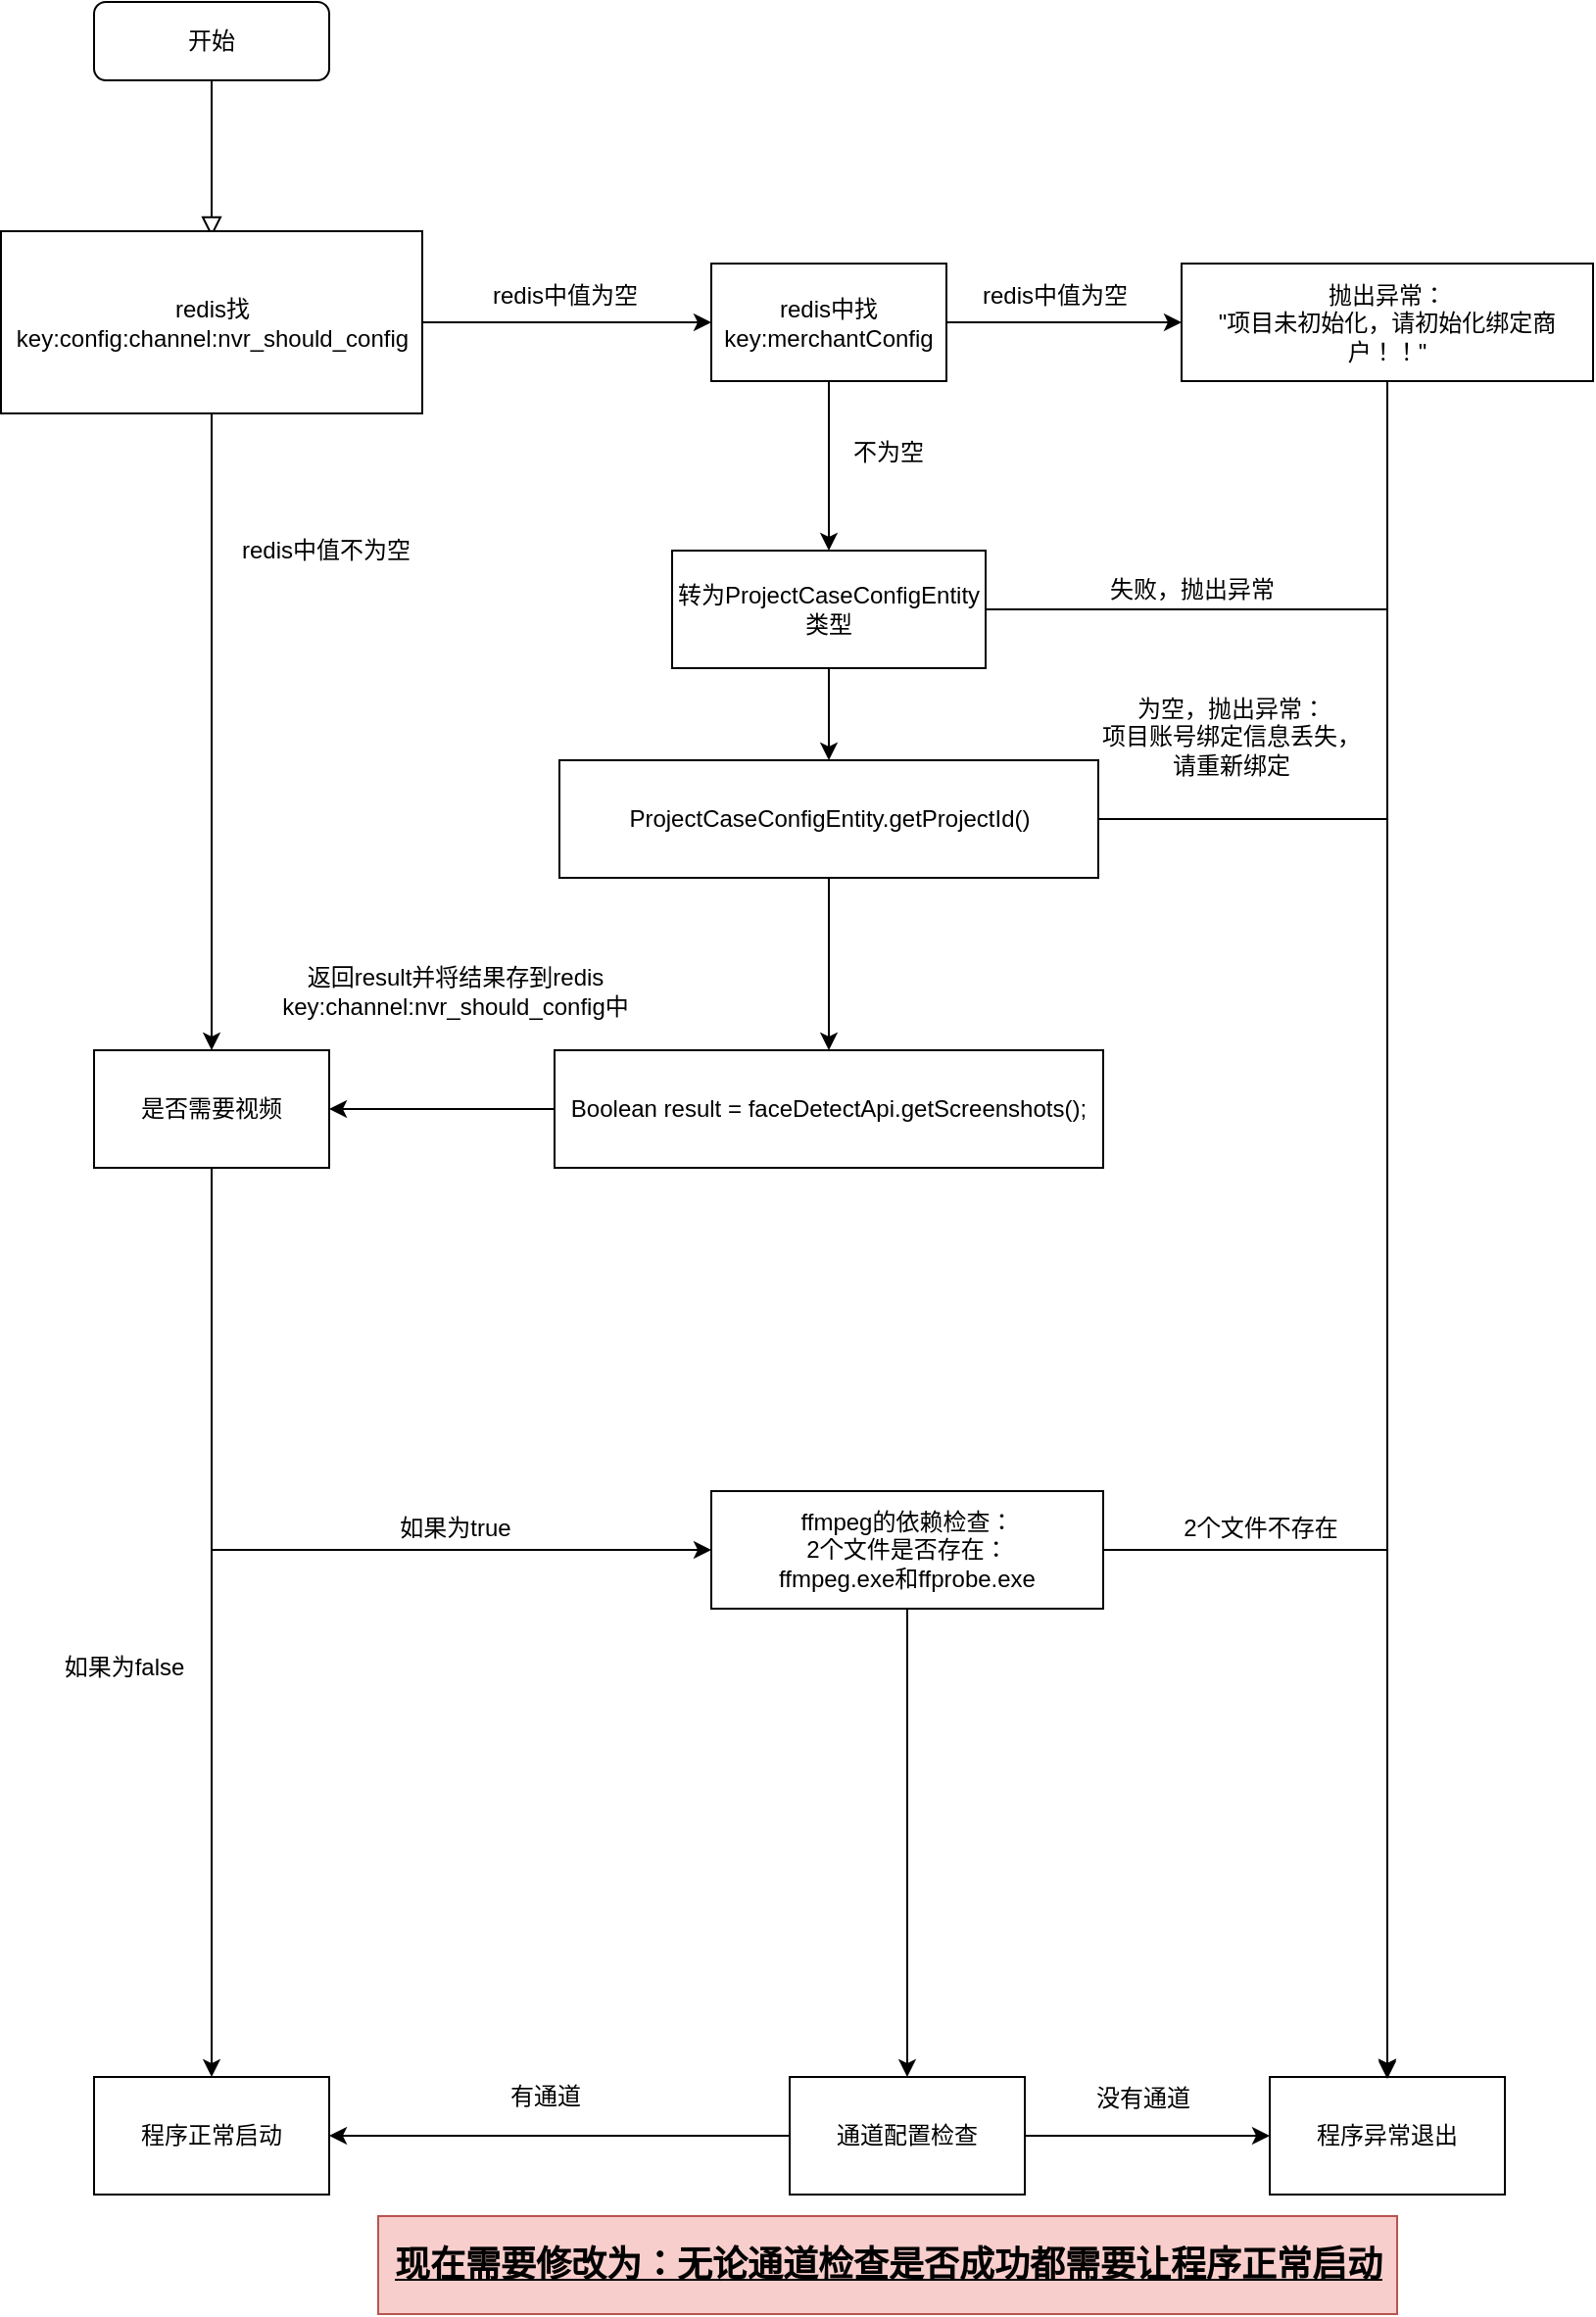 <mxfile version="13.3.1" type="github">
  <diagram id="C5RBs43oDa-KdzZeNtuy" name="Page-1">
    <mxGraphModel dx="1422" dy="882" grid="1" gridSize="10" guides="1" tooltips="1" connect="1" arrows="1" fold="1" page="1" pageScale="1" pageWidth="827" pageHeight="1169" math="0" shadow="0">
      <root>
        <mxCell id="WIyWlLk6GJQsqaUBKTNV-0" />
        <mxCell id="WIyWlLk6GJQsqaUBKTNV-1" parent="WIyWlLk6GJQsqaUBKTNV-0" />
        <mxCell id="WIyWlLk6GJQsqaUBKTNV-2" value="" style="rounded=0;html=1;jettySize=auto;orthogonalLoop=1;fontSize=11;endArrow=block;endFill=0;endSize=8;strokeWidth=1;shadow=0;labelBackgroundColor=none;edgeStyle=orthogonalEdgeStyle;" parent="WIyWlLk6GJQsqaUBKTNV-1" source="WIyWlLk6GJQsqaUBKTNV-3" edge="1">
          <mxGeometry relative="1" as="geometry">
            <mxPoint x="195" y="170" as="targetPoint" />
          </mxGeometry>
        </mxCell>
        <mxCell id="WIyWlLk6GJQsqaUBKTNV-3" value="开始" style="rounded=1;whiteSpace=wrap;html=1;fontSize=12;glass=0;strokeWidth=1;shadow=0;" parent="WIyWlLk6GJQsqaUBKTNV-1" vertex="1">
          <mxGeometry x="135" y="50" width="120" height="40" as="geometry" />
        </mxCell>
        <mxCell id="8OcqR2B387YAhKKuT4QE-5" style="edgeStyle=orthogonalEdgeStyle;rounded=0;orthogonalLoop=1;jettySize=auto;html=1;exitX=1;exitY=0.5;exitDx=0;exitDy=0;entryX=0;entryY=0.5;entryDx=0;entryDy=0;" parent="WIyWlLk6GJQsqaUBKTNV-1" source="8OcqR2B387YAhKKuT4QE-9" target="8OcqR2B387YAhKKuT4QE-4" edge="1">
          <mxGeometry relative="1" as="geometry">
            <mxPoint x="323.75" y="225" as="sourcePoint" />
          </mxGeometry>
        </mxCell>
        <mxCell id="8OcqR2B387YAhKKuT4QE-12" style="edgeStyle=orthogonalEdgeStyle;rounded=0;orthogonalLoop=1;jettySize=auto;html=1;exitX=0.5;exitY=1;exitDx=0;exitDy=0;entryX=0.5;entryY=0;entryDx=0;entryDy=0;" parent="WIyWlLk6GJQsqaUBKTNV-1" source="8OcqR2B387YAhKKuT4QE-4" target="8OcqR2B387YAhKKuT4QE-8" edge="1">
          <mxGeometry relative="1" as="geometry" />
        </mxCell>
        <mxCell id="8OcqR2B387YAhKKuT4QE-15" style="edgeStyle=orthogonalEdgeStyle;rounded=0;orthogonalLoop=1;jettySize=auto;html=1;exitX=1;exitY=0.5;exitDx=0;exitDy=0;" parent="WIyWlLk6GJQsqaUBKTNV-1" source="8OcqR2B387YAhKKuT4QE-4" target="8OcqR2B387YAhKKuT4QE-14" edge="1">
          <mxGeometry relative="1" as="geometry" />
        </mxCell>
        <mxCell id="8OcqR2B387YAhKKuT4QE-4" value="redis中找&lt;br&gt;key:merchantConfig" style="rounded=0;whiteSpace=wrap;html=1;" parent="WIyWlLk6GJQsqaUBKTNV-1" vertex="1">
          <mxGeometry x="450" y="183.5" width="120" height="60" as="geometry" />
        </mxCell>
        <mxCell id="8OcqR2B387YAhKKuT4QE-6" value="redis中值为空" style="text;html=1;align=center;verticalAlign=middle;resizable=0;points=[];autosize=1;" parent="WIyWlLk6GJQsqaUBKTNV-1" vertex="1">
          <mxGeometry x="330" y="190" width="90" height="20" as="geometry" />
        </mxCell>
        <mxCell id="8OcqR2B387YAhKKuT4QE-20" style="edgeStyle=orthogonalEdgeStyle;rounded=0;orthogonalLoop=1;jettySize=auto;html=1;entryX=0.5;entryY=0;entryDx=0;entryDy=0;" parent="WIyWlLk6GJQsqaUBKTNV-1" source="8OcqR2B387YAhKKuT4QE-8" target="8OcqR2B387YAhKKuT4QE-17" edge="1">
          <mxGeometry relative="1" as="geometry">
            <Array as="points">
              <mxPoint x="795" y="360" />
            </Array>
          </mxGeometry>
        </mxCell>
        <mxCell id="8OcqR2B387YAhKKuT4QE-25" style="edgeStyle=orthogonalEdgeStyle;rounded=0;orthogonalLoop=1;jettySize=auto;html=1;exitX=0.5;exitY=1;exitDx=0;exitDy=0;entryX=0.5;entryY=0;entryDx=0;entryDy=0;" parent="WIyWlLk6GJQsqaUBKTNV-1" source="8OcqR2B387YAhKKuT4QE-8" target="8OcqR2B387YAhKKuT4QE-22" edge="1">
          <mxGeometry relative="1" as="geometry" />
        </mxCell>
        <mxCell id="8OcqR2B387YAhKKuT4QE-8" value="转为ProjectCaseConfigEntity类型" style="rounded=0;whiteSpace=wrap;html=1;" parent="WIyWlLk6GJQsqaUBKTNV-1" vertex="1">
          <mxGeometry x="430" y="330" width="160" height="60" as="geometry" />
        </mxCell>
        <mxCell id="8OcqR2B387YAhKKuT4QE-41" style="edgeStyle=orthogonalEdgeStyle;rounded=0;orthogonalLoop=1;jettySize=auto;html=1;" parent="WIyWlLk6GJQsqaUBKTNV-1" source="8OcqR2B387YAhKKuT4QE-9" target="8OcqR2B387YAhKKuT4QE-40" edge="1">
          <mxGeometry relative="1" as="geometry" />
        </mxCell>
        <mxCell id="8OcqR2B387YAhKKuT4QE-9" value="&lt;span&gt;redis找&lt;/span&gt;&lt;br&gt;&lt;span&gt;key:config:channel:nvr_should_config&lt;/span&gt;" style="rounded=0;whiteSpace=wrap;html=1;" parent="WIyWlLk6GJQsqaUBKTNV-1" vertex="1">
          <mxGeometry x="87.5" y="167" width="215" height="93" as="geometry" />
        </mxCell>
        <mxCell id="8OcqR2B387YAhKKuT4QE-13" value="不为空" style="text;html=1;align=center;verticalAlign=middle;resizable=0;points=[];autosize=1;" parent="WIyWlLk6GJQsqaUBKTNV-1" vertex="1">
          <mxGeometry x="515" y="270" width="50" height="20" as="geometry" />
        </mxCell>
        <mxCell id="8OcqR2B387YAhKKuT4QE-14" value="抛出异常：&lt;br&gt;&quot;项目未初始化，请初始化绑定商户！！&quot;" style="rounded=0;whiteSpace=wrap;html=1;" parent="WIyWlLk6GJQsqaUBKTNV-1" vertex="1">
          <mxGeometry x="690" y="183.5" width="210" height="60" as="geometry" />
        </mxCell>
        <mxCell id="8OcqR2B387YAhKKuT4QE-16" value="redis中值为空" style="text;html=1;align=center;verticalAlign=middle;resizable=0;points=[];autosize=1;" parent="WIyWlLk6GJQsqaUBKTNV-1" vertex="1">
          <mxGeometry x="580" y="190" width="90" height="20" as="geometry" />
        </mxCell>
        <mxCell id="8OcqR2B387YAhKKuT4QE-17" value="程序异常退出" style="rounded=0;whiteSpace=wrap;html=1;" parent="WIyWlLk6GJQsqaUBKTNV-1" vertex="1">
          <mxGeometry x="735" y="1109" width="120" height="60" as="geometry" />
        </mxCell>
        <mxCell id="8OcqR2B387YAhKKuT4QE-19" value="失败，抛出异常" style="text;html=1;align=center;verticalAlign=middle;resizable=0;points=[];autosize=1;" parent="WIyWlLk6GJQsqaUBKTNV-1" vertex="1">
          <mxGeometry x="645" y="340" width="100" height="20" as="geometry" />
        </mxCell>
        <mxCell id="8OcqR2B387YAhKKuT4QE-23" style="edgeStyle=orthogonalEdgeStyle;rounded=0;orthogonalLoop=1;jettySize=auto;html=1;entryX=0.5;entryY=0;entryDx=0;entryDy=0;" parent="WIyWlLk6GJQsqaUBKTNV-1" source="8OcqR2B387YAhKKuT4QE-22" target="8OcqR2B387YAhKKuT4QE-17" edge="1">
          <mxGeometry relative="1" as="geometry" />
        </mxCell>
        <mxCell id="8OcqR2B387YAhKKuT4QE-30" style="edgeStyle=orthogonalEdgeStyle;rounded=0;orthogonalLoop=1;jettySize=auto;html=1;exitX=0.5;exitY=1;exitDx=0;exitDy=0;entryX=0.5;entryY=0;entryDx=0;entryDy=0;" parent="WIyWlLk6GJQsqaUBKTNV-1" source="8OcqR2B387YAhKKuT4QE-22" target="8OcqR2B387YAhKKuT4QE-29" edge="1">
          <mxGeometry relative="1" as="geometry" />
        </mxCell>
        <mxCell id="8OcqR2B387YAhKKuT4QE-22" value="&lt;span&gt;ProjectCaseConfigEntity.getProjectId()&lt;/span&gt;" style="rounded=0;whiteSpace=wrap;html=1;" parent="WIyWlLk6GJQsqaUBKTNV-1" vertex="1">
          <mxGeometry x="372.5" y="437" width="275" height="60" as="geometry" />
        </mxCell>
        <mxCell id="8OcqR2B387YAhKKuT4QE-27" value="为空，抛出异常：&lt;br&gt;项目账号绑定信息丢失，&lt;br&gt;请重新绑定" style="text;html=1;align=center;verticalAlign=middle;resizable=0;points=[];autosize=1;" parent="WIyWlLk6GJQsqaUBKTNV-1" vertex="1">
          <mxGeometry x="640" y="400" width="150" height="50" as="geometry" />
        </mxCell>
        <mxCell id="8OcqR2B387YAhKKuT4QE-28" style="edgeStyle=orthogonalEdgeStyle;rounded=0;orthogonalLoop=1;jettySize=auto;html=1;" parent="WIyWlLk6GJQsqaUBKTNV-1" source="8OcqR2B387YAhKKuT4QE-14" edge="1">
          <mxGeometry relative="1" as="geometry">
            <mxPoint x="795" y="243.5" as="sourcePoint" />
            <mxPoint x="795" y="1110" as="targetPoint" />
          </mxGeometry>
        </mxCell>
        <mxCell id="8OcqR2B387YAhKKuT4QE-43" style="edgeStyle=orthogonalEdgeStyle;rounded=0;orthogonalLoop=1;jettySize=auto;html=1;entryX=1;entryY=0.5;entryDx=0;entryDy=0;" parent="WIyWlLk6GJQsqaUBKTNV-1" source="8OcqR2B387YAhKKuT4QE-29" target="8OcqR2B387YAhKKuT4QE-40" edge="1">
          <mxGeometry relative="1" as="geometry">
            <mxPoint x="260" y="585" as="targetPoint" />
          </mxGeometry>
        </mxCell>
        <mxCell id="8OcqR2B387YAhKKuT4QE-29" value="Boolean result = faceDetectApi.getScreenshots();" style="rounded=0;whiteSpace=wrap;html=1;" parent="WIyWlLk6GJQsqaUBKTNV-1" vertex="1">
          <mxGeometry x="370" y="585" width="280" height="60" as="geometry" />
        </mxCell>
        <mxCell id="8OcqR2B387YAhKKuT4QE-33" value="返回result并将结果存到redis&lt;br&gt;key:&lt;span&gt;channel:nvr_should_config中&lt;/span&gt;" style="text;html=1;align=center;verticalAlign=middle;resizable=0;points=[];autosize=1;" parent="WIyWlLk6GJQsqaUBKTNV-1" vertex="1">
          <mxGeometry x="224" y="540" width="190" height="30" as="geometry" />
        </mxCell>
        <mxCell id="8OcqR2B387YAhKKuT4QE-46" style="edgeStyle=orthogonalEdgeStyle;rounded=0;orthogonalLoop=1;jettySize=auto;html=1;entryX=0.5;entryY=0;entryDx=0;entryDy=0;" parent="WIyWlLk6GJQsqaUBKTNV-1" source="8OcqR2B387YAhKKuT4QE-40" target="8OcqR2B387YAhKKuT4QE-45" edge="1">
          <mxGeometry relative="1" as="geometry" />
        </mxCell>
        <mxCell id="8OcqR2B387YAhKKuT4QE-49" style="edgeStyle=orthogonalEdgeStyle;rounded=0;orthogonalLoop=1;jettySize=auto;html=1;entryX=0;entryY=0.5;entryDx=0;entryDy=0;" parent="WIyWlLk6GJQsqaUBKTNV-1" source="8OcqR2B387YAhKKuT4QE-40" target="8OcqR2B387YAhKKuT4QE-48" edge="1">
          <mxGeometry relative="1" as="geometry">
            <Array as="points">
              <mxPoint x="195" y="840" />
            </Array>
          </mxGeometry>
        </mxCell>
        <mxCell id="8OcqR2B387YAhKKuT4QE-40" value="是否需要视频" style="rounded=0;whiteSpace=wrap;html=1;" parent="WIyWlLk6GJQsqaUBKTNV-1" vertex="1">
          <mxGeometry x="135" y="585" width="120" height="60" as="geometry" />
        </mxCell>
        <mxCell id="8OcqR2B387YAhKKuT4QE-42" value="redis中值不为空" style="text;html=1;align=center;verticalAlign=middle;resizable=0;points=[];autosize=1;" parent="WIyWlLk6GJQsqaUBKTNV-1" vertex="1">
          <mxGeometry x="202.5" y="320" width="100" height="20" as="geometry" />
        </mxCell>
        <mxCell id="8OcqR2B387YAhKKuT4QE-45" value="程序正常启动" style="rounded=0;whiteSpace=wrap;html=1;" parent="WIyWlLk6GJQsqaUBKTNV-1" vertex="1">
          <mxGeometry x="135" y="1109" width="120" height="60" as="geometry" />
        </mxCell>
        <mxCell id="8OcqR2B387YAhKKuT4QE-47" value="如果为false" style="text;html=1;align=center;verticalAlign=middle;resizable=0;points=[];autosize=1;" parent="WIyWlLk6GJQsqaUBKTNV-1" vertex="1">
          <mxGeometry x="110" y="890" width="80" height="20" as="geometry" />
        </mxCell>
        <mxCell id="8OcqR2B387YAhKKuT4QE-51" style="edgeStyle=orthogonalEdgeStyle;rounded=0;orthogonalLoop=1;jettySize=auto;html=1;entryX=0.5;entryY=0;entryDx=0;entryDy=0;" parent="WIyWlLk6GJQsqaUBKTNV-1" source="8OcqR2B387YAhKKuT4QE-48" target="8OcqR2B387YAhKKuT4QE-17" edge="1">
          <mxGeometry relative="1" as="geometry" />
        </mxCell>
        <mxCell id="8OcqR2B387YAhKKuT4QE-54" style="edgeStyle=orthogonalEdgeStyle;rounded=0;orthogonalLoop=1;jettySize=auto;html=1;entryX=0.5;entryY=0;entryDx=0;entryDy=0;" parent="WIyWlLk6GJQsqaUBKTNV-1" source="8OcqR2B387YAhKKuT4QE-48" target="8OcqR2B387YAhKKuT4QE-53" edge="1">
          <mxGeometry relative="1" as="geometry" />
        </mxCell>
        <mxCell id="8OcqR2B387YAhKKuT4QE-48" value="ffmpeg的依赖检查：&lt;br&gt;2个文件是否存在：&lt;br&gt;ffmpeg.exe和ffprobe.exe" style="rounded=0;whiteSpace=wrap;html=1;" parent="WIyWlLk6GJQsqaUBKTNV-1" vertex="1">
          <mxGeometry x="450" y="810" width="200" height="60" as="geometry" />
        </mxCell>
        <mxCell id="8OcqR2B387YAhKKuT4QE-50" value="如果为true" style="text;html=1;align=center;verticalAlign=middle;resizable=0;points=[];autosize=1;" parent="WIyWlLk6GJQsqaUBKTNV-1" vertex="1">
          <mxGeometry x="284" y="819" width="70" height="20" as="geometry" />
        </mxCell>
        <mxCell id="8OcqR2B387YAhKKuT4QE-52" value="2个文件不存在" style="text;html=1;align=center;verticalAlign=middle;resizable=0;points=[];autosize=1;" parent="WIyWlLk6GJQsqaUBKTNV-1" vertex="1">
          <mxGeometry x="685" y="819" width="90" height="20" as="geometry" />
        </mxCell>
        <mxCell id="8OcqR2B387YAhKKuT4QE-60" style="edgeStyle=orthogonalEdgeStyle;rounded=0;orthogonalLoop=1;jettySize=auto;html=1;entryX=1;entryY=0.5;entryDx=0;entryDy=0;" parent="WIyWlLk6GJQsqaUBKTNV-1" source="8OcqR2B387YAhKKuT4QE-53" target="8OcqR2B387YAhKKuT4QE-45" edge="1">
          <mxGeometry relative="1" as="geometry" />
        </mxCell>
        <mxCell id="8OcqR2B387YAhKKuT4QE-61" style="edgeStyle=orthogonalEdgeStyle;rounded=0;orthogonalLoop=1;jettySize=auto;html=1;entryX=0;entryY=0.5;entryDx=0;entryDy=0;" parent="WIyWlLk6GJQsqaUBKTNV-1" source="8OcqR2B387YAhKKuT4QE-53" target="8OcqR2B387YAhKKuT4QE-17" edge="1">
          <mxGeometry relative="1" as="geometry" />
        </mxCell>
        <mxCell id="8OcqR2B387YAhKKuT4QE-53" value="通道配置检查" style="rounded=0;whiteSpace=wrap;html=1;" parent="WIyWlLk6GJQsqaUBKTNV-1" vertex="1">
          <mxGeometry x="490" y="1109" width="120" height="60" as="geometry" />
        </mxCell>
        <mxCell id="8OcqR2B387YAhKKuT4QE-56" value="没有通道" style="text;html=1;align=center;verticalAlign=middle;resizable=0;points=[];autosize=1;" parent="WIyWlLk6GJQsqaUBKTNV-1" vertex="1">
          <mxGeometry x="640" y="1110" width="60" height="20" as="geometry" />
        </mxCell>
        <mxCell id="8OcqR2B387YAhKKuT4QE-58" value="有通道" style="text;html=1;align=center;verticalAlign=middle;resizable=0;points=[];autosize=1;" parent="WIyWlLk6GJQsqaUBKTNV-1" vertex="1">
          <mxGeometry x="340" y="1109" width="50" height="20" as="geometry" />
        </mxCell>
        <mxCell id="8OcqR2B387YAhKKuT4QE-63" value="&lt;h3&gt;&lt;font style=&quot;font-size: 18px&quot;&gt;&lt;b&gt;&lt;u&gt;现在需要修改为：无论通道检查是否成功都需要让程序正常启动&lt;/u&gt;&lt;/b&gt;&lt;/font&gt;&lt;/h3&gt;" style="text;html=1;align=center;verticalAlign=middle;resizable=0;points=[];autosize=1;fillColor=#f8cecc;strokeColor=#b85450;" parent="WIyWlLk6GJQsqaUBKTNV-1" vertex="1">
          <mxGeometry x="280" y="1180" width="520" height="50" as="geometry" />
        </mxCell>
      </root>
    </mxGraphModel>
  </diagram>
</mxfile>
